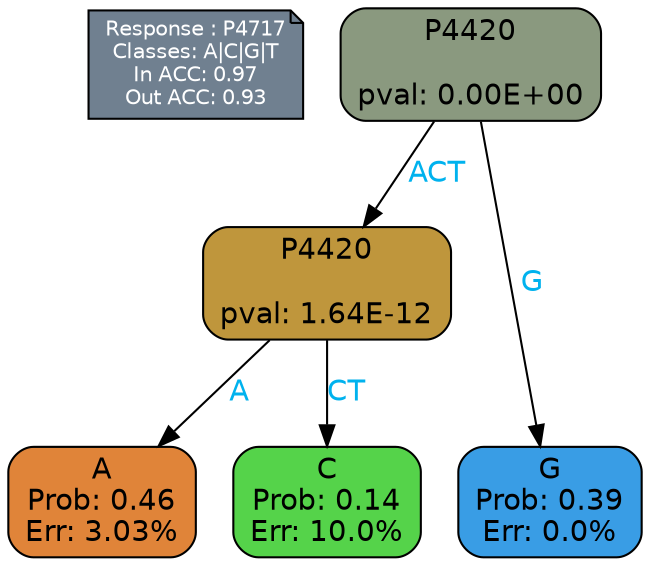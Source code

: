 digraph Tree {
node [shape=box, style="filled, rounded", color="black", fontname=helvetica] ;
graph [ranksep=equally, splines=polylines, bgcolor=transparent, dpi=600] ;
edge [fontname=helvetica] ;
LEGEND [label="Response : P4717
Classes: A|C|G|T
In ACC: 0.97
Out ACC: 0.93
",shape=note,align=left,style=filled,fillcolor="slategray",fontcolor="white",fontsize=10];1 [label="P4420

pval: 0.00E+00", fillcolor="#8a997f"] ;
2 [label="P4420

pval: 1.64E-12", fillcolor="#bf963c"] ;
3 [label="A
Prob: 0.46
Err: 3.03%", fillcolor="#e08439"] ;
4 [label="C
Prob: 0.14
Err: 10.0%", fillcolor="#55d34a"] ;
5 [label="G
Prob: 0.39
Err: 0.0%", fillcolor="#399de5"] ;
1 -> 2 [label="ACT",fontcolor=deepskyblue2] ;
1 -> 5 [label="G",fontcolor=deepskyblue2] ;
2 -> 3 [label="A",fontcolor=deepskyblue2] ;
2 -> 4 [label="CT",fontcolor=deepskyblue2] ;
{rank = same; 3;4;5;}{rank = same; LEGEND;1;}}